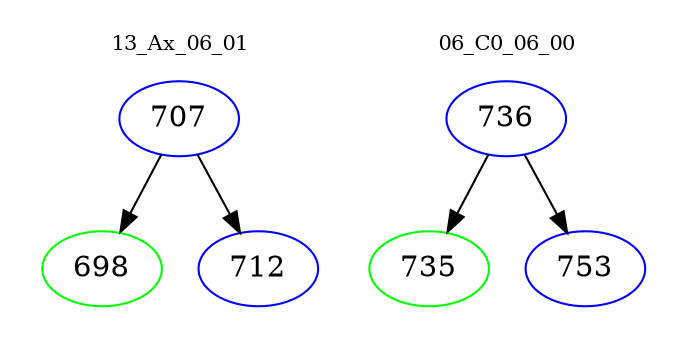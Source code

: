 digraph{
subgraph cluster_0 {
color = white
label = "13_Ax_06_01";
fontsize=10;
T0_707 [label="707", color="blue"]
T0_707 -> T0_698 [color="black"]
T0_698 [label="698", color="green"]
T0_707 -> T0_712 [color="black"]
T0_712 [label="712", color="blue"]
}
subgraph cluster_1 {
color = white
label = "06_C0_06_00";
fontsize=10;
T1_736 [label="736", color="blue"]
T1_736 -> T1_735 [color="black"]
T1_735 [label="735", color="green"]
T1_736 -> T1_753 [color="black"]
T1_753 [label="753", color="blue"]
}
}
